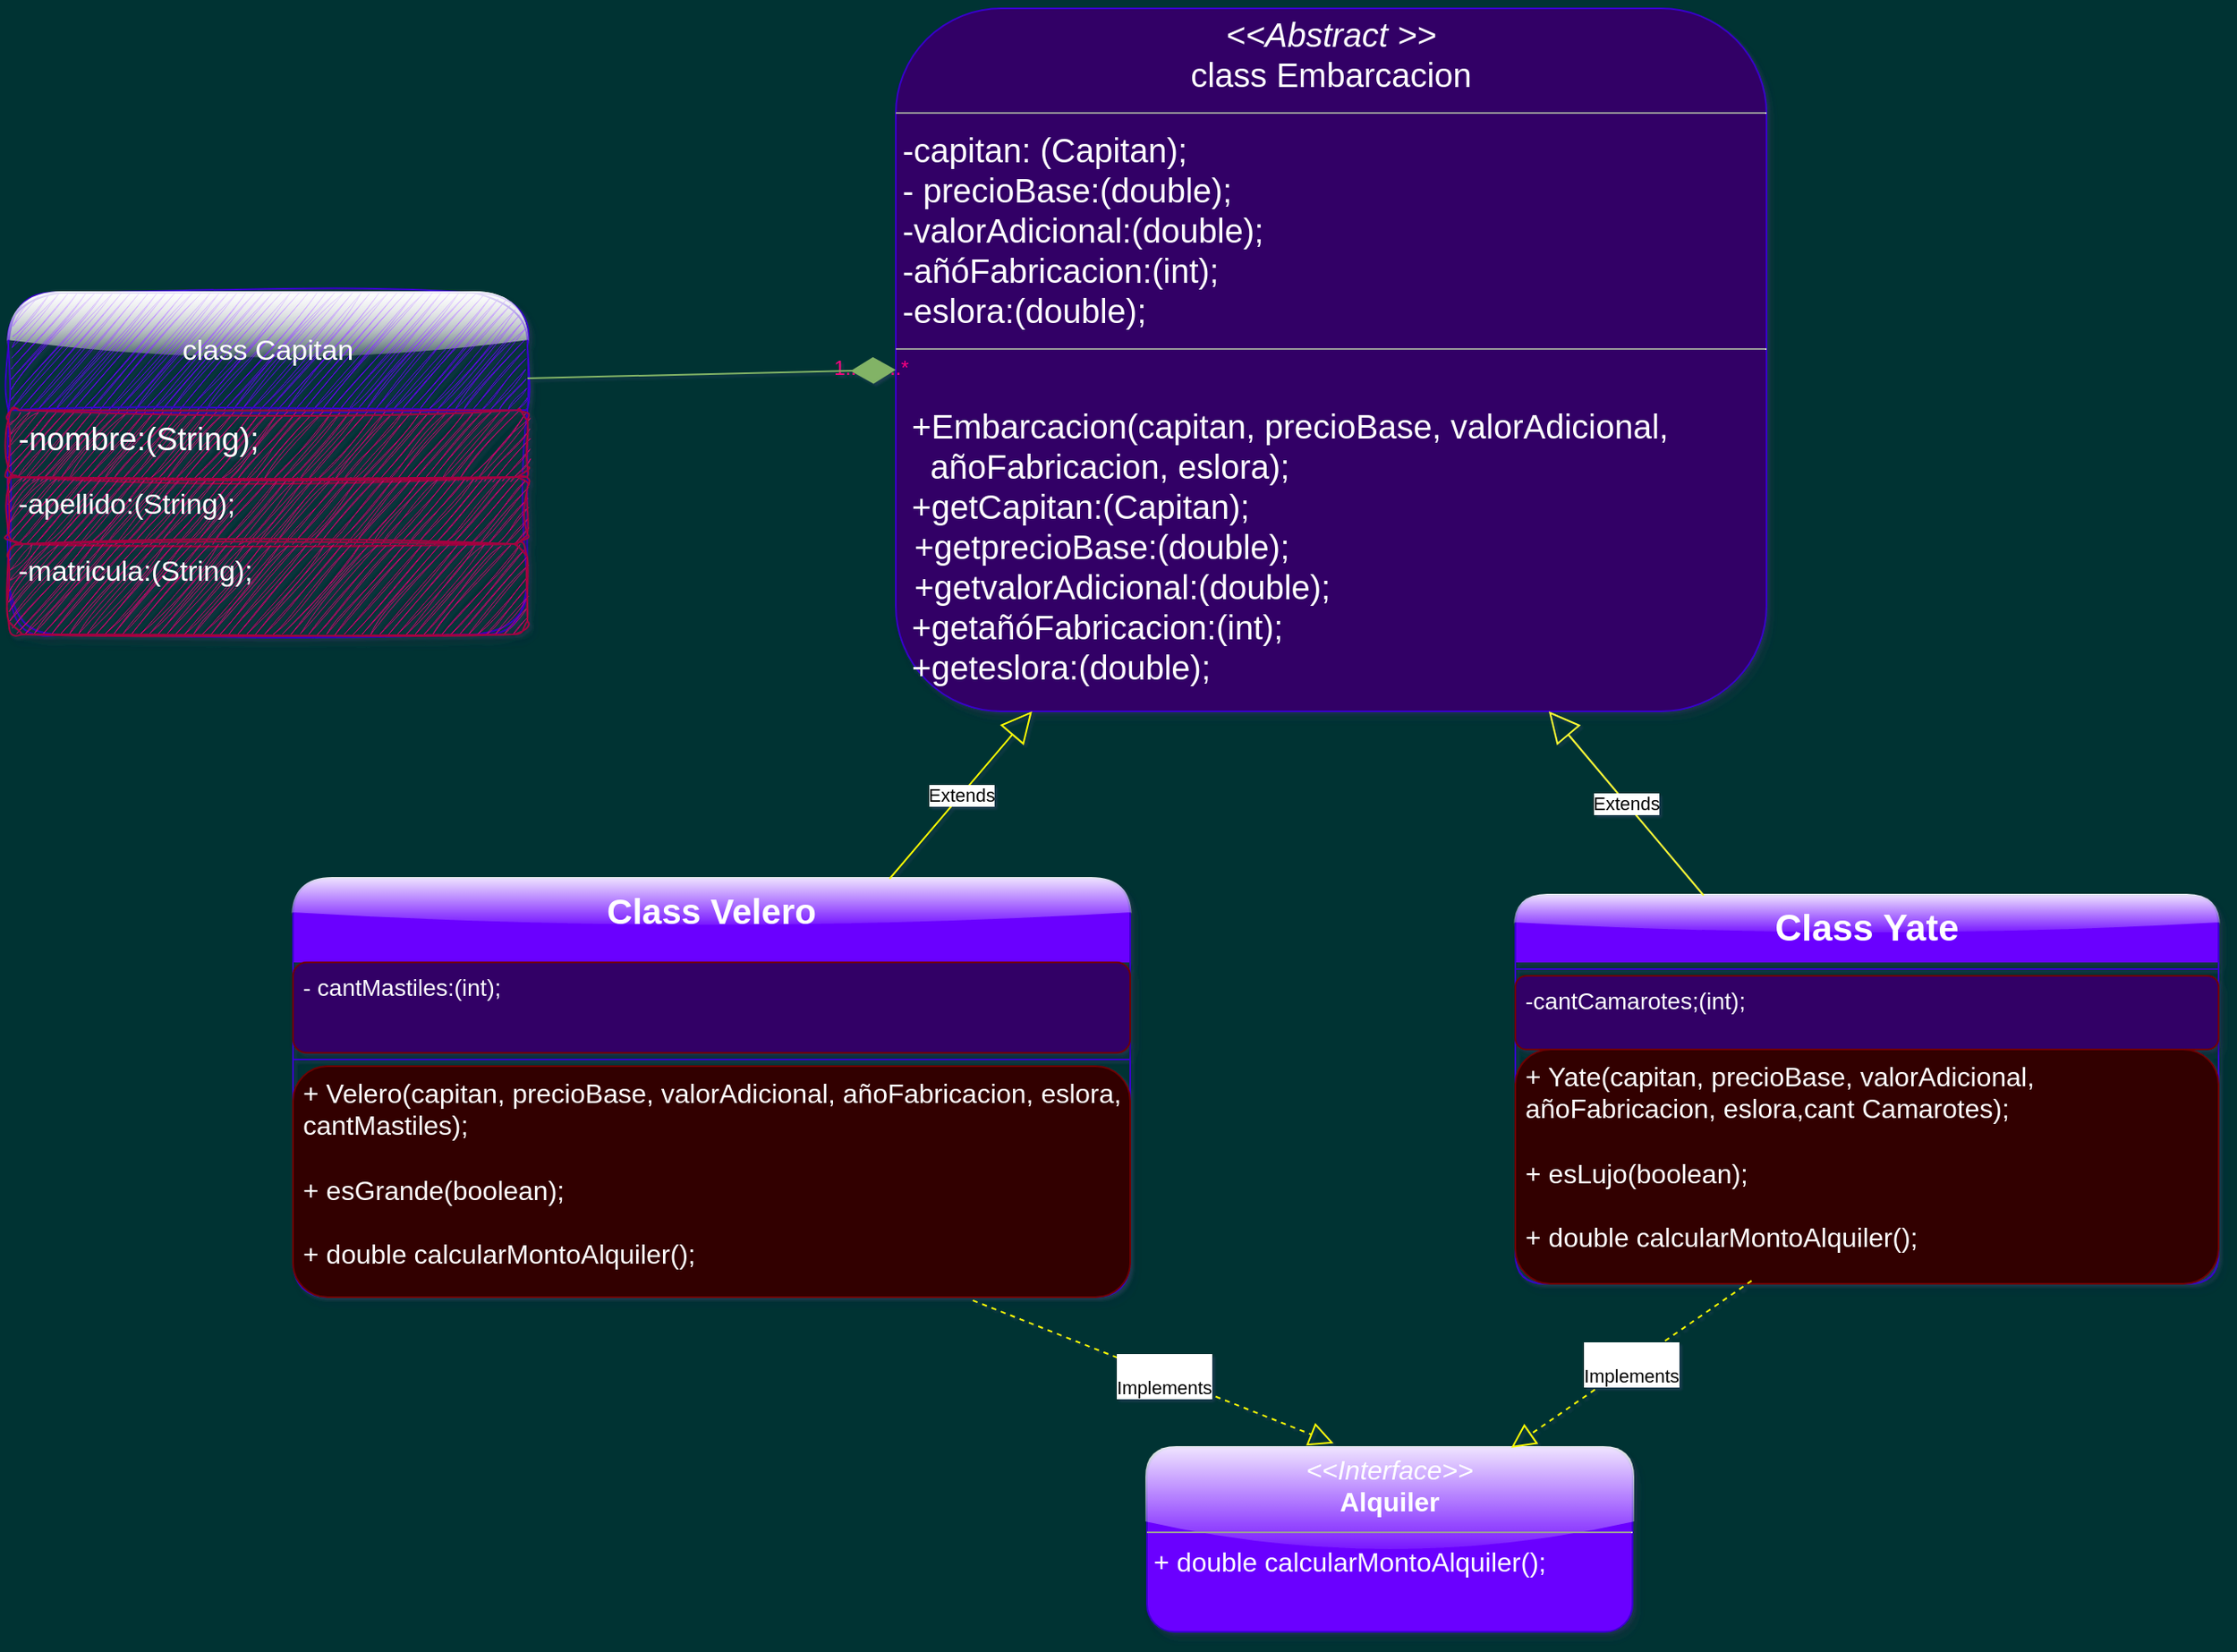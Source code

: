 <mxfile version="21.6.8" type="github">
  <diagram name="Página-1" id="jO0E5KtSAngkffYx32OW">
    <mxGraphModel dx="3017" dy="2392" grid="1" gridSize="10" guides="1" tooltips="1" connect="1" arrows="1" fold="1" page="1" pageScale="1" pageWidth="980" pageHeight="1390" background="#003333" math="0" shadow="1">
      <root>
        <mxCell id="0" />
        <mxCell id="1" parent="0" />
        <mxCell id="jv5lSpfr6PYl849p19F1-1" value="&lt;p style=&quot;margin: 4px 0px 0px; text-align: center; font-size: 16px;&quot;&gt;&lt;font style=&quot;font-size: 16px;&quot;&gt;&lt;i style=&quot;&quot;&gt;&amp;lt;&amp;lt;Interface&amp;gt;&amp;gt;&lt;/i&gt;&lt;br&gt;&lt;b style=&quot;&quot;&gt;Alquiler&lt;/b&gt;&lt;/font&gt;&lt;/p&gt;&lt;hr style=&quot;font-size: 16px;&quot; size=&quot;1&quot;&gt;&lt;p style=&quot;margin: 0px 0px 0px 4px; font-size: 16px;&quot;&gt;&lt;font style=&quot;font-size: 16px;&quot;&gt;+&amp;nbsp;&lt;span style=&quot;--tw-border-spacing-x: 0; --tw-border-spacing-y: 0; --tw-translate-x: 0; --tw-translate-y: 0; --tw-rotate: 0; --tw-skew-x: 0; --tw-skew-y: 0; --tw-scale-x: 1; --tw-scale-y: 1; --tw-pan-x: ; --tw-pan-y: ; --tw-pinch-zoom: ; --tw-scroll-snap-strictness: proximity; --tw-ordinal: ; --tw-slashed-zero: ; --tw-numeric-figure: ; --tw-numeric-spacing: ; --tw-numeric-fraction: ; --tw-ring-inset: ; --tw-ring-offset-width: 0px; --tw-ring-offset-color: #fff; --tw-ring-color: rgb(59 130 246 / .5); --tw-ring-offset-shadow: 0 0 #0000; --tw-ring-shadow: 0 0 #0000; --tw-shadow: 0 0 #0000; --tw-shadow-colored: 0 0 #0000; --tw-blur: ; --tw-brightness: ; --tw-contrast: ; --tw-grayscale: ; --tw-hue-rotate: ; --tw-invert: ; --tw-saturate: ; --tw-sepia: ; --tw-drop-shadow: ; --tw-backdrop-blur: ; --tw-backdrop-brightness: ; --tw-backdrop-contrast: ; --tw-backdrop-grayscale: ; --tw-backdrop-hue-rotate: ; --tw-backdrop-invert: ; --tw-backdrop-opacity: ; --tw-backdrop-saturate: ; --tw-backdrop-sepia: ; border-color: var(--border-color); background-color: initial;&quot;&gt;double calcularMontoAlquiler();&lt;/span&gt;&lt;/font&gt;&lt;br&gt;&lt;/p&gt;" style="verticalAlign=top;align=left;overflow=fill;fontSize=12;fontFamily=Helvetica;html=1;whiteSpace=wrap;shadow=1;glass=1;rounded=1;fillColor=#6a00ff;fontColor=#ffffff;strokeColor=#3700CC;" parent="1" vertex="1">
          <mxGeometry x="260" y="210" width="290" height="110" as="geometry" />
        </mxCell>
        <mxCell id="tVpfk1Q1O8TMySKOHstT-3" value="&lt;br&gt;&lt;span style=&quot;color: rgb(0, 0, 0); font-family: Helvetica; font-size: 11px; font-style: normal; font-variant-ligatures: normal; font-variant-caps: normal; font-weight: 400; letter-spacing: normal; orphans: 2; text-align: center; text-indent: 0px; text-transform: none; widows: 2; word-spacing: 0px; -webkit-text-stroke-width: 0px; background-color: rgb(255, 255, 255); text-decoration-thickness: initial; text-decoration-style: initial; text-decoration-color: initial; float: none; display: inline !important;&quot;&gt;Implements&lt;br&gt;&lt;/span&gt;" style="endArrow=block;dashed=1;endFill=0;endSize=12;html=1;rounded=0;entryX=0.384;entryY=-0.025;entryDx=0;entryDy=0;entryPerimeter=0;exitX=0.812;exitY=1.014;exitDx=0;exitDy=0;exitPerimeter=0;strokeColor=#FFFF00;fillColor=#60a917;" edge="1" parent="1" source="tVpfk1Q1O8TMySKOHstT-31" target="jv5lSpfr6PYl849p19F1-1">
          <mxGeometry x="0.061" width="160" relative="1" as="geometry">
            <mxPoint x="430" y="-40" as="sourcePoint" />
            <mxPoint x="380" y="-150" as="targetPoint" />
            <mxPoint as="offset" />
          </mxGeometry>
        </mxCell>
        <mxCell id="tVpfk1Q1O8TMySKOHstT-10" value="&lt;font style=&quot;font-size: 17px;&quot;&gt;class Capitan&lt;/font&gt;" style="swimlane;fontStyle=0;childLayout=stackLayout;horizontal=1;startSize=70;fillColor=#6a00ff;horizontalStack=0;resizeParent=1;resizeParentMax=0;resizeLast=0;collapsible=1;marginBottom=0;whiteSpace=wrap;html=1;fontColor=#ffffff;strokeColor=#3700CC;rounded=1;swimlaneLine=1;glass=1;sketch=1;curveFitting=1;jiggle=2;shadow=1;" vertex="1" parent="1">
          <mxGeometry x="-420" y="-480" width="310" height="204" as="geometry" />
        </mxCell>
        <mxCell id="tVpfk1Q1O8TMySKOHstT-53" value="&lt;font style=&quot;font-size: 19px;&quot;&gt;-nombre:(String);&lt;/font&gt;" style="text;strokeColor=#A50040;fillColor=#d80073;align=left;verticalAlign=top;spacingLeft=4;spacingRight=4;overflow=hidden;rotatable=0;points=[[0,0.5],[1,0.5]];portConstraint=eastwest;whiteSpace=wrap;html=1;fontSize=12;fontFamily=Helvetica;fontColor=#ffffff;rounded=1;shadow=1;glass=0;sketch=1;curveFitting=1;jiggle=2;" vertex="1" parent="tVpfk1Q1O8TMySKOHstT-10">
          <mxGeometry y="70" width="310" height="40" as="geometry" />
        </mxCell>
        <mxCell id="tVpfk1Q1O8TMySKOHstT-54" value="&lt;font style=&quot;font-size: 17px;&quot;&gt;-apellido:(String);&lt;/font&gt;" style="text;strokeColor=#A50040;fillColor=#d80073;align=left;verticalAlign=top;spacingLeft=4;spacingRight=4;overflow=hidden;rotatable=0;points=[[0,0.5],[1,0.5]];portConstraint=eastwest;whiteSpace=wrap;html=1;fontSize=12;fontFamily=Helvetica;fontColor=#ffffff;rounded=1;shadow=1;sketch=1;curveFitting=1;jiggle=2;" vertex="1" parent="tVpfk1Q1O8TMySKOHstT-10">
          <mxGeometry y="110" width="310" height="40" as="geometry" />
        </mxCell>
        <mxCell id="tVpfk1Q1O8TMySKOHstT-56" value="&lt;font style=&quot;font-size: 17px;&quot;&gt;-matricula:(String);&lt;/font&gt;" style="text;strokeColor=#A50040;fillColor=#d80073;align=left;verticalAlign=top;spacingLeft=4;spacingRight=4;overflow=hidden;rotatable=0;points=[[0,0.5],[1,0.5]];portConstraint=eastwest;whiteSpace=wrap;html=1;fontSize=12;fontFamily=Helvetica;fontColor=#ffffff;rounded=1;shadow=1;sketch=1;curveFitting=1;jiggle=2;" vertex="1" parent="tVpfk1Q1O8TMySKOHstT-10">
          <mxGeometry y="150" width="310" height="54" as="geometry" />
        </mxCell>
        <mxCell id="tVpfk1Q1O8TMySKOHstT-19" value="&lt;p style=&quot;margin: 4px 0px 0px; text-align: center; font-size: 20px;&quot;&gt;&lt;font style=&quot;font-size: 20px;&quot;&gt;&lt;i style=&quot;&quot;&gt;&amp;lt;&amp;lt;Abstract &amp;gt;&amp;gt;&lt;/i&gt;&lt;br&gt;class Embarcacion&lt;br&gt;&lt;/font&gt;&lt;/p&gt;&lt;hr style=&quot;font-size: 20px;&quot; size=&quot;1&quot;&gt;&lt;p style=&quot;margin: 0px 0px 0px 4px; font-size: 20px;&quot;&gt;&lt;font style=&quot;font-size: 20px;&quot;&gt;-capitan: (Capitan);&lt;br&gt;- precioBase:(double);&lt;/font&gt;&lt;/p&gt;&lt;p style=&quot;margin: 0px 0px 0px 4px; font-size: 20px;&quot;&gt;&lt;font style=&quot;font-size: 20px;&quot;&gt;-valorAdicional:(double);&lt;/font&gt;&lt;/p&gt;&lt;p style=&quot;margin: 0px 0px 0px 4px; font-size: 20px;&quot;&gt;&lt;font style=&quot;font-size: 20px;&quot;&gt;-añóFabricacion:(int);&lt;/font&gt;&lt;/p&gt;&lt;p style=&quot;margin: 0px 0px 0px 4px; font-size: 20px;&quot;&gt;&lt;font style=&quot;font-size: 20px;&quot;&gt;-eslora:(double);&lt;/font&gt;&lt;/p&gt;&lt;hr style=&quot;font-size: 20px;&quot; size=&quot;1&quot;&gt;&lt;p style=&quot;margin: 0px 0px 0px 4px; font-size: 20px;&quot;&gt;&lt;font style=&quot;font-size: 20px;&quot;&gt;&lt;br&gt;&amp;nbsp;+Embarcacion(capitan, precioBase, valorAdicional,&amp;nbsp; &amp;nbsp; &amp;nbsp; &amp;nbsp; &amp;nbsp; &amp;nbsp; &amp;nbsp;añoFabricacion, eslora);&lt;/font&gt;&lt;/p&gt;&lt;p style=&quot;margin: 0px 0px 0px 4px; font-size: 20px;&quot;&gt;&lt;font style=&quot;font-size: 20px;&quot;&gt;&amp;nbsp;+getCapitan:(Capitan);&amp;nbsp;&lt;/font&gt;&lt;/p&gt;&lt;font style=&quot;font-size: 20px;&quot;&gt;&amp;nbsp; +getprecioBase:(double);&lt;br&gt;&amp;nbsp; +getvalorAdicional:(double);&lt;/font&gt;&lt;p style=&quot;--tw-border-spacing-x: 0; --tw-border-spacing-y: 0; --tw-translate-x: 0; --tw-translate-y: 0; --tw-rotate: 0; --tw-skew-x: 0; --tw-skew-y: 0; --tw-scale-x: 1; --tw-scale-y: 1; --tw-pan-x: ; --tw-pan-y: ; --tw-pinch-zoom: ; --tw-scroll-snap-strictness: proximity; --tw-ordinal: ; --tw-slashed-zero: ; --tw-numeric-figure: ; --tw-numeric-spacing: ; --tw-numeric-fraction: ; --tw-ring-inset: ; --tw-ring-offset-width: 0px; --tw-ring-offset-color: #fff; --tw-ring-color: rgb(59 130 246 / .5); --tw-ring-offset-shadow: 0 0 #0000; --tw-ring-shadow: 0 0 #0000; --tw-shadow: 0 0 #0000; --tw-shadow-colored: 0 0 #0000; --tw-blur: ; --tw-brightness: ; --tw-contrast: ; --tw-grayscale: ; --tw-hue-rotate: ; --tw-invert: ; --tw-saturate: ; --tw-sepia: ; --tw-drop-shadow: ; --tw-backdrop-blur: ; --tw-backdrop-brightness: ; --tw-backdrop-contrast: ; --tw-backdrop-grayscale: ; --tw-backdrop-hue-rotate: ; --tw-backdrop-invert: ; --tw-backdrop-opacity: ; --tw-backdrop-saturate: ; --tw-backdrop-sepia: ; border-color: var(--border-color); margin: 0px 0px 0px 4px; font-size: 20px;&quot;&gt;&lt;font style=&quot;font-size: 20px;&quot;&gt;&amp;nbsp;+getañóFabricacion:(int);&lt;/font&gt;&lt;/p&gt;&lt;p style=&quot;--tw-border-spacing-x: 0; --tw-border-spacing-y: 0; --tw-translate-x: 0; --tw-translate-y: 0; --tw-rotate: 0; --tw-skew-x: 0; --tw-skew-y: 0; --tw-scale-x: 1; --tw-scale-y: 1; --tw-pan-x: ; --tw-pan-y: ; --tw-pinch-zoom: ; --tw-scroll-snap-strictness: proximity; --tw-ordinal: ; --tw-slashed-zero: ; --tw-numeric-figure: ; --tw-numeric-spacing: ; --tw-numeric-fraction: ; --tw-ring-inset: ; --tw-ring-offset-width: 0px; --tw-ring-offset-color: #fff; --tw-ring-color: rgb(59 130 246 / .5); --tw-ring-offset-shadow: 0 0 #0000; --tw-ring-shadow: 0 0 #0000; --tw-shadow: 0 0 #0000; --tw-shadow-colored: 0 0 #0000; --tw-blur: ; --tw-brightness: ; --tw-contrast: ; --tw-grayscale: ; --tw-hue-rotate: ; --tw-invert: ; --tw-saturate: ; --tw-sepia: ; --tw-drop-shadow: ; --tw-backdrop-blur: ; --tw-backdrop-brightness: ; --tw-backdrop-contrast: ; --tw-backdrop-grayscale: ; --tw-backdrop-hue-rotate: ; --tw-backdrop-invert: ; --tw-backdrop-opacity: ; --tw-backdrop-saturate: ; --tw-backdrop-sepia: ; border-color: var(--border-color); margin: 0px 0px 0px 4px; font-size: 20px;&quot;&gt;&lt;font style=&quot;font-size: 20px;&quot;&gt;&amp;nbsp;+geteslora:(double);&lt;/font&gt;&lt;/p&gt;" style="verticalAlign=top;align=left;overflow=fill;fontSize=12;fontFamily=Helvetica;html=1;whiteSpace=wrap;fillColor=#330066;strokeColor=#3700CC;rounded=1;shadow=1;glass=0;fontColor=#ffffff;" vertex="1" parent="1">
          <mxGeometry x="110" y="-650" width="520" height="420" as="geometry" />
        </mxCell>
        <mxCell id="tVpfk1Q1O8TMySKOHstT-24" value="&lt;font style=&quot;font-size: 22px;&quot;&gt;Class Yate&lt;/font&gt;" style="swimlane;fontStyle=1;align=center;verticalAlign=top;childLayout=stackLayout;horizontal=1;startSize=40;horizontalStack=0;resizeParent=1;resizeParentMax=0;resizeLast=0;collapsible=1;marginBottom=0;whiteSpace=wrap;html=1;rounded=1;shadow=1;glass=1;swimlaneLine=0;fillColor=#6a00ff;strokeColor=#3700CC;fontColor=#ffffff;" vertex="1" parent="1">
          <mxGeometry x="480" y="-120" width="420" height="232" as="geometry" />
        </mxCell>
        <mxCell id="tVpfk1Q1O8TMySKOHstT-26" value="" style="line;strokeWidth=1;fillColor=none;align=left;verticalAlign=middle;spacingTop=-1;spacingLeft=3;spacingRight=3;rotatable=0;labelPosition=right;points=[];portConstraint=eastwest;strokeColor=inherit;" vertex="1" parent="tVpfk1Q1O8TMySKOHstT-24">
          <mxGeometry y="40" width="420" height="8" as="geometry" />
        </mxCell>
        <mxCell id="tVpfk1Q1O8TMySKOHstT-25" value="&lt;font style=&quot;font-size: 14px;&quot;&gt;-cantCamarotes;(int);&lt;/font&gt;" style="text;strokeColor=#6F0000;fillColor=#330066;align=left;verticalAlign=top;spacingLeft=4;spacingRight=4;overflow=hidden;rotatable=0;points=[[0,0.5],[1,0.5]];portConstraint=eastwest;whiteSpace=wrap;html=1;fontColor=#ffffff;rounded=1;shadow=1;" vertex="1" parent="tVpfk1Q1O8TMySKOHstT-24">
          <mxGeometry y="48" width="420" height="44" as="geometry" />
        </mxCell>
        <mxCell id="tVpfk1Q1O8TMySKOHstT-27" value="&lt;font style=&quot;font-size: 16px;&quot;&gt;+ Yate(capitan, precioBase, valorAdicional, añoFabricacion, eslora,cant Camarotes);&lt;br&gt;&lt;br style=&quot;--tw-border-spacing-x: 0; --tw-border-spacing-y: 0; --tw-translate-x: 0; --tw-translate-y: 0; --tw-rotate: 0; --tw-skew-x: 0; --tw-skew-y: 0; --tw-scale-x: 1; --tw-scale-y: 1; --tw-pan-x: ; --tw-pan-y: ; --tw-pinch-zoom: ; --tw-scroll-snap-strictness: proximity; --tw-ordinal: ; --tw-slashed-zero: ; --tw-numeric-figure: ; --tw-numeric-spacing: ; --tw-numeric-fraction: ; --tw-ring-inset: ; --tw-ring-offset-width: 0px; --tw-ring-offset-color: #fff; --tw-ring-color: rgb(59 130 246 / .5); --tw-ring-offset-shadow: 0 0 #0000; --tw-ring-shadow: 0 0 #0000; --tw-shadow: 0 0 #0000; --tw-shadow-colored: 0 0 #0000; --tw-blur: ; --tw-brightness: ; --tw-contrast: ; --tw-grayscale: ; --tw-hue-rotate: ; --tw-invert: ; --tw-saturate: ; --tw-sepia: ; --tw-drop-shadow: ; --tw-backdrop-blur: ; --tw-backdrop-brightness: ; --tw-backdrop-contrast: ; --tw-backdrop-grayscale: ; --tw-backdrop-hue-rotate: ; --tw-backdrop-invert: ; --tw-backdrop-opacity: ; --tw-backdrop-saturate: ; --tw-backdrop-sepia: ; border-color: var(--border-color);&quot;&gt;+&amp;nbsp;esLujo(boolean);&lt;br&gt;&lt;br style=&quot;--tw-border-spacing-x: 0; --tw-border-spacing-y: 0; --tw-translate-x: 0; --tw-translate-y: 0; --tw-rotate: 0; --tw-skew-x: 0; --tw-skew-y: 0; --tw-scale-x: 1; --tw-scale-y: 1; --tw-pan-x: ; --tw-pan-y: ; --tw-pinch-zoom: ; --tw-scroll-snap-strictness: proximity; --tw-ordinal: ; --tw-slashed-zero: ; --tw-numeric-figure: ; --tw-numeric-spacing: ; --tw-numeric-fraction: ; --tw-ring-inset: ; --tw-ring-offset-width: 0px; --tw-ring-offset-color: #fff; --tw-ring-color: rgb(59 130 246 / .5); --tw-ring-offset-shadow: 0 0 #0000; --tw-ring-shadow: 0 0 #0000; --tw-shadow: 0 0 #0000; --tw-shadow-colored: 0 0 #0000; --tw-blur: ; --tw-brightness: ; --tw-contrast: ; --tw-grayscale: ; --tw-hue-rotate: ; --tw-invert: ; --tw-saturate: ; --tw-sepia: ; --tw-drop-shadow: ; --tw-backdrop-blur: ; --tw-backdrop-brightness: ; --tw-backdrop-contrast: ; --tw-backdrop-grayscale: ; --tw-backdrop-hue-rotate: ; --tw-backdrop-invert: ; --tw-backdrop-opacity: ; --tw-backdrop-saturate: ; --tw-backdrop-sepia: ; border-color: var(--border-color);&quot;&gt;+&amp;nbsp;double calcularMontoAlquiler();&lt;/font&gt;" style="text;strokeColor=#6F0000;fillColor=#330000;align=left;verticalAlign=top;spacingLeft=4;spacingRight=4;overflow=hidden;rotatable=0;points=[[0,0.5],[1,0.5]];portConstraint=eastwest;whiteSpace=wrap;html=1;fontColor=#ffffff;rounded=1;" vertex="1" parent="tVpfk1Q1O8TMySKOHstT-24">
          <mxGeometry y="92" width="420" height="140" as="geometry" />
        </mxCell>
        <mxCell id="tVpfk1Q1O8TMySKOHstT-28" value="&lt;font style=&quot;font-size: 21px;&quot;&gt;Class Velero&lt;/font&gt;" style="swimlane;fontStyle=1;align=center;verticalAlign=top;childLayout=stackLayout;horizontal=1;startSize=50;horizontalStack=0;resizeParent=1;resizeParentMax=0;resizeLast=0;collapsible=1;marginBottom=0;whiteSpace=wrap;html=1;fillColor=#6a00ff;fontColor=#ffffff;strokeColor=#3700CC;shadow=1;swimlaneLine=0;glass=1;rounded=1;" vertex="1" parent="1">
          <mxGeometry x="-250" y="-130" width="500" height="250" as="geometry" />
        </mxCell>
        <mxCell id="tVpfk1Q1O8TMySKOHstT-29" value="&lt;font style=&quot;font-size: 14px;&quot;&gt;- cantMastiles:(int);&lt;/font&gt;" style="text;strokeColor=#6F0000;fillColor=#330066;align=left;verticalAlign=top;spacingLeft=4;spacingRight=4;overflow=hidden;rotatable=0;points=[[0,0.5],[1,0.5]];portConstraint=eastwest;whiteSpace=wrap;html=1;fontColor=#ffffff;rounded=1;shadow=1;" vertex="1" parent="tVpfk1Q1O8TMySKOHstT-28">
          <mxGeometry y="50" width="500" height="54" as="geometry" />
        </mxCell>
        <mxCell id="tVpfk1Q1O8TMySKOHstT-30" value="" style="line;strokeWidth=1;fillColor=none;align=left;verticalAlign=middle;spacingTop=-1;spacingLeft=3;spacingRight=3;rotatable=0;labelPosition=right;points=[];portConstraint=eastwest;strokeColor=inherit;" vertex="1" parent="tVpfk1Q1O8TMySKOHstT-28">
          <mxGeometry y="104" width="500" height="8" as="geometry" />
        </mxCell>
        <mxCell id="tVpfk1Q1O8TMySKOHstT-31" value="&lt;font style=&quot;font-size: 16px;&quot;&gt;+ Velero(capitan, precioBase, valorAdicional, añoFabricacion, eslora, cantMastiles);&lt;br&gt;&lt;br&gt;+&amp;nbsp;esGrande(boolean);&lt;br&gt;&lt;br&gt;+&amp;nbsp;&lt;span style=&quot;background-color: initial;&quot;&gt;double calcularMontoAlquiler();&lt;br&gt;&lt;br&gt;&lt;/span&gt;&lt;/font&gt;" style="text;strokeColor=#6F0000;fillColor=#330000;align=left;verticalAlign=top;spacingLeft=4;spacingRight=4;overflow=hidden;rotatable=0;points=[[0,0.5],[1,0.5]];portConstraint=eastwest;whiteSpace=wrap;html=1;fontColor=#ffffff;rounded=1;" vertex="1" parent="tVpfk1Q1O8TMySKOHstT-28">
          <mxGeometry y="112" width="500" height="138" as="geometry" />
        </mxCell>
        <mxCell id="tVpfk1Q1O8TMySKOHstT-42" value="Extends" style="endArrow=block;endSize=16;endFill=0;html=1;rounded=0;fillColor=#d5e8d4;strokeColor=#FFFF00;gradientColor=#97d077;" edge="1" parent="1" source="tVpfk1Q1O8TMySKOHstT-28" target="tVpfk1Q1O8TMySKOHstT-19">
          <mxGeometry width="160" relative="1" as="geometry">
            <mxPoint x="260" y="-140" as="sourcePoint" />
            <mxPoint x="475.53" y="-289.998" as="targetPoint" />
          </mxGeometry>
        </mxCell>
        <mxCell id="tVpfk1Q1O8TMySKOHstT-45" value="Extends" style="endArrow=block;endSize=16;endFill=0;html=1;rounded=0;entryX=0.75;entryY=1;entryDx=0;entryDy=0;fillColor=#60a917;strokeColor=#FFFF33;" edge="1" parent="1" source="tVpfk1Q1O8TMySKOHstT-24" target="tVpfk1Q1O8TMySKOHstT-19">
          <mxGeometry width="160" relative="1" as="geometry">
            <mxPoint x="420" y="-151" as="sourcePoint" />
            <mxPoint x="633" y="-291" as="targetPoint" />
          </mxGeometry>
        </mxCell>
        <mxCell id="tVpfk1Q1O8TMySKOHstT-46" value="&lt;font color=&quot;#ff0080&quot;&gt;1.....1...*&lt;/font&gt;" style="text;html=1;align=center;verticalAlign=middle;resizable=0;points=[];autosize=1;strokeColor=none;fillColor=none;" vertex="1" parent="1">
          <mxGeometry x="60" y="-450" width="70" height="30" as="geometry" />
        </mxCell>
        <mxCell id="tVpfk1Q1O8TMySKOHstT-58" value="" style="endArrow=diamondThin;endFill=1;endSize=24;html=1;rounded=0;fontFamily=Helvetica;fontSize=12;fontColor=#ffffff;exitX=1;exitY=0.25;exitDx=0;exitDy=0;fillColor=#d5e8d4;strokeColor=#82b366;gradientColor=#97d077;" edge="1" parent="1" source="tVpfk1Q1O8TMySKOHstT-10" target="tVpfk1Q1O8TMySKOHstT-19">
          <mxGeometry width="160" relative="1" as="geometry">
            <mxPoint x="120" y="-380" as="sourcePoint" />
            <mxPoint x="280" y="-380" as="targetPoint" />
          </mxGeometry>
        </mxCell>
        <mxCell id="tVpfk1Q1O8TMySKOHstT-60" value="&lt;br&gt;&lt;span style=&quot;color: rgb(0, 0, 0); font-family: Helvetica; font-size: 11px; font-style: normal; font-variant-ligatures: normal; font-variant-caps: normal; font-weight: 400; letter-spacing: normal; orphans: 2; text-align: center; text-indent: 0px; text-transform: none; widows: 2; word-spacing: 0px; -webkit-text-stroke-width: 0px; background-color: rgb(255, 255, 255); text-decoration-thickness: initial; text-decoration-style: initial; text-decoration-color: initial; float: none; display: inline !important;&quot;&gt;Implements&lt;br&gt;&lt;/span&gt;" style="endArrow=block;dashed=1;endFill=0;endSize=12;html=1;rounded=0;entryX=0.75;entryY=0;entryDx=0;entryDy=0;exitX=0.336;exitY=0.987;exitDx=0;exitDy=0;exitPerimeter=0;fillColor=#60a917;strokeColor=#FFFF00;" edge="1" parent="1" source="tVpfk1Q1O8TMySKOHstT-27" target="jv5lSpfr6PYl849p19F1-1">
          <mxGeometry width="160" relative="1" as="geometry">
            <mxPoint x="400" y="81" as="sourcePoint" />
            <mxPoint x="497" y="238" as="targetPoint" />
          </mxGeometry>
        </mxCell>
      </root>
    </mxGraphModel>
  </diagram>
</mxfile>
